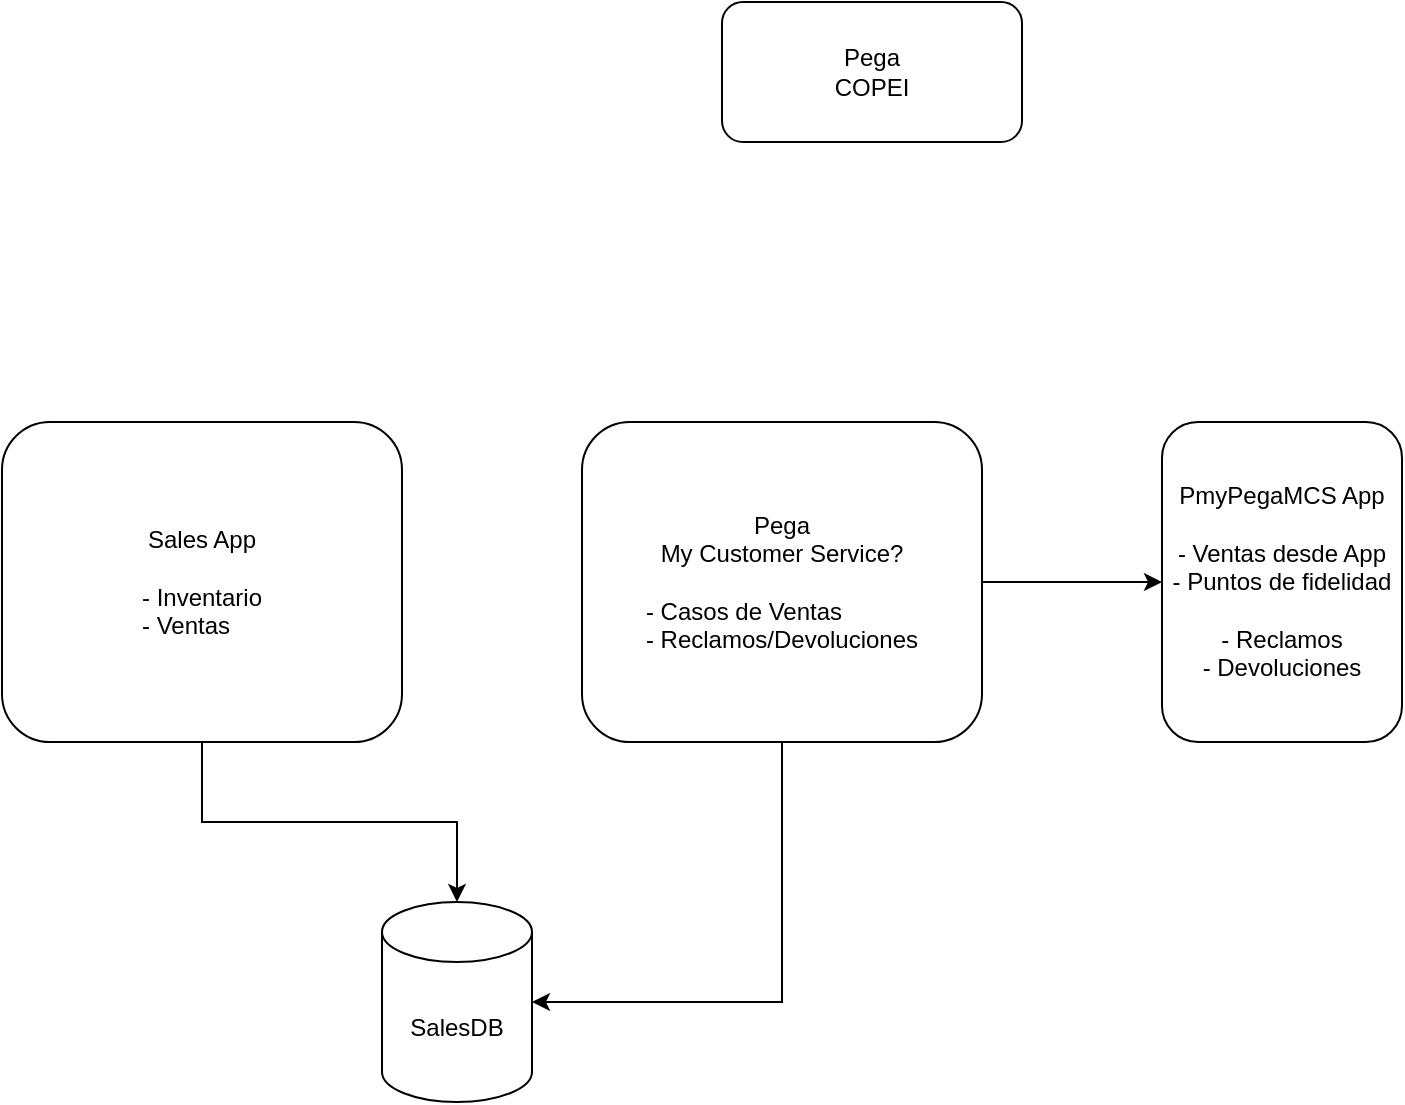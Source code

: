 <mxfile version="22.1.0" type="github">
  <diagram name="Page-1" id="8vSy5pJ6bk66M1zKxNNE">
    <mxGraphModel dx="2261" dy="782" grid="1" gridSize="10" guides="1" tooltips="1" connect="1" arrows="1" fold="1" page="1" pageScale="1" pageWidth="827" pageHeight="1169" math="0" shadow="0">
      <root>
        <mxCell id="0" />
        <mxCell id="1" parent="0" />
        <mxCell id="XEbfMwywFH2-LPKe45TC-1" value="Pega&lt;br&gt;COPEI" style="rounded=1;whiteSpace=wrap;html=1;" vertex="1" parent="1">
          <mxGeometry x="170" y="110" width="150" height="70" as="geometry" />
        </mxCell>
        <mxCell id="XEbfMwywFH2-LPKe45TC-8" style="edgeStyle=orthogonalEdgeStyle;rounded=0;orthogonalLoop=1;jettySize=auto;html=1;entryX=1;entryY=0.5;entryDx=0;entryDy=0;entryPerimeter=0;exitX=0.5;exitY=1;exitDx=0;exitDy=0;" edge="1" parent="1" source="XEbfMwywFH2-LPKe45TC-2" target="XEbfMwywFH2-LPKe45TC-5">
          <mxGeometry relative="1" as="geometry">
            <mxPoint x="140" y="600" as="targetPoint" />
          </mxGeometry>
        </mxCell>
        <mxCell id="XEbfMwywFH2-LPKe45TC-10" style="edgeStyle=orthogonalEdgeStyle;rounded=0;orthogonalLoop=1;jettySize=auto;html=1;" edge="1" parent="1" source="XEbfMwywFH2-LPKe45TC-2" target="XEbfMwywFH2-LPKe45TC-9">
          <mxGeometry relative="1" as="geometry" />
        </mxCell>
        <mxCell id="XEbfMwywFH2-LPKe45TC-2" value="Pega&lt;br&gt;My Customer Service?&lt;br&gt;&lt;br&gt;&lt;div style=&quot;text-align: left;&quot;&gt;&lt;span style=&quot;background-color: initial;&quot;&gt;- Casos de Ventas&lt;/span&gt;&lt;/div&gt;&lt;div style=&quot;text-align: left;&quot;&gt;&lt;span style=&quot;background-color: initial;&quot;&gt;- Reclamos/Devoluciones&lt;/span&gt;&lt;br&gt;&lt;/div&gt;" style="rounded=1;whiteSpace=wrap;html=1;" vertex="1" parent="1">
          <mxGeometry x="100" y="320" width="200" height="160" as="geometry" />
        </mxCell>
        <mxCell id="XEbfMwywFH2-LPKe45TC-7" style="edgeStyle=orthogonalEdgeStyle;rounded=0;orthogonalLoop=1;jettySize=auto;html=1;" edge="1" parent="1" source="XEbfMwywFH2-LPKe45TC-4" target="XEbfMwywFH2-LPKe45TC-5">
          <mxGeometry relative="1" as="geometry" />
        </mxCell>
        <mxCell id="XEbfMwywFH2-LPKe45TC-4" value="&lt;div style=&quot;&quot;&gt;&lt;span style=&quot;background-color: initial;&quot;&gt;Sales App&lt;/span&gt;&lt;/div&gt;&lt;div style=&quot;text-align: left;&quot;&gt;&lt;br&gt;&lt;/div&gt;&lt;div style=&quot;text-align: left;&quot;&gt;&lt;span style=&quot;background-color: initial;&quot;&gt;- Inventario&lt;/span&gt;&lt;/div&gt;&lt;div style=&quot;text-align: left;&quot;&gt;&lt;span style=&quot;background-color: initial;&quot;&gt;- Ventas&lt;/span&gt;&lt;/div&gt;" style="rounded=1;whiteSpace=wrap;html=1;" vertex="1" parent="1">
          <mxGeometry x="-190" y="320" width="200" height="160" as="geometry" />
        </mxCell>
        <mxCell id="XEbfMwywFH2-LPKe45TC-5" value="SalesDB" style="shape=cylinder3;whiteSpace=wrap;html=1;boundedLbl=1;backgroundOutline=1;size=15;" vertex="1" parent="1">
          <mxGeometry y="560" width="75" height="100" as="geometry" />
        </mxCell>
        <mxCell id="XEbfMwywFH2-LPKe45TC-9" value="PmyPegaMCS App&lt;br&gt;&lt;br&gt;&lt;div style=&quot;border-color: var(--border-color);&quot;&gt;- Ventas desde App&lt;/div&gt;&lt;div style=&quot;border-color: var(--border-color);&quot;&gt;- Puntos de fidelidad&lt;/div&gt;&lt;div style=&quot;border-color: var(--border-color);&quot;&gt;&lt;br&gt;&lt;/div&gt;&lt;div style=&quot;border-color: var(--border-color);&quot;&gt;&lt;span style=&quot;border-color: var(--border-color); background-color: initial;&quot;&gt;- Reclamos&lt;/span&gt;&lt;/div&gt;&lt;div style=&quot;border-color: var(--border-color);&quot;&gt;&lt;span style=&quot;border-color: var(--border-color); background-color: initial;&quot;&gt;- Devoluciones&lt;/span&gt;&lt;/div&gt;" style="rounded=1;whiteSpace=wrap;html=1;align=center;" vertex="1" parent="1">
          <mxGeometry x="390" y="320" width="120" height="160" as="geometry" />
        </mxCell>
      </root>
    </mxGraphModel>
  </diagram>
</mxfile>
